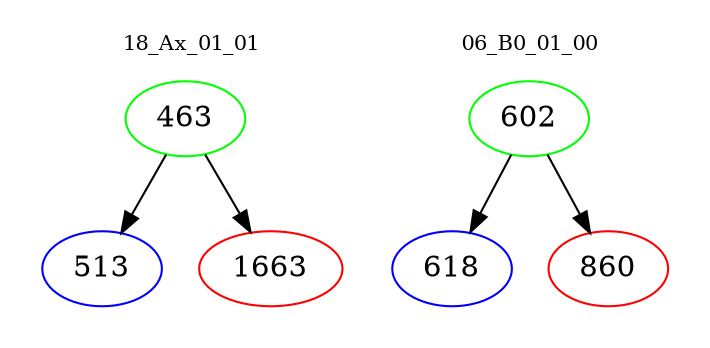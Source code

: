 digraph{
subgraph cluster_0 {
color = white
label = "18_Ax_01_01";
fontsize=10;
T0_463 [label="463", color="green"]
T0_463 -> T0_513 [color="black"]
T0_513 [label="513", color="blue"]
T0_463 -> T0_1663 [color="black"]
T0_1663 [label="1663", color="red"]
}
subgraph cluster_1 {
color = white
label = "06_B0_01_00";
fontsize=10;
T1_602 [label="602", color="green"]
T1_602 -> T1_618 [color="black"]
T1_618 [label="618", color="blue"]
T1_602 -> T1_860 [color="black"]
T1_860 [label="860", color="red"]
}
}
